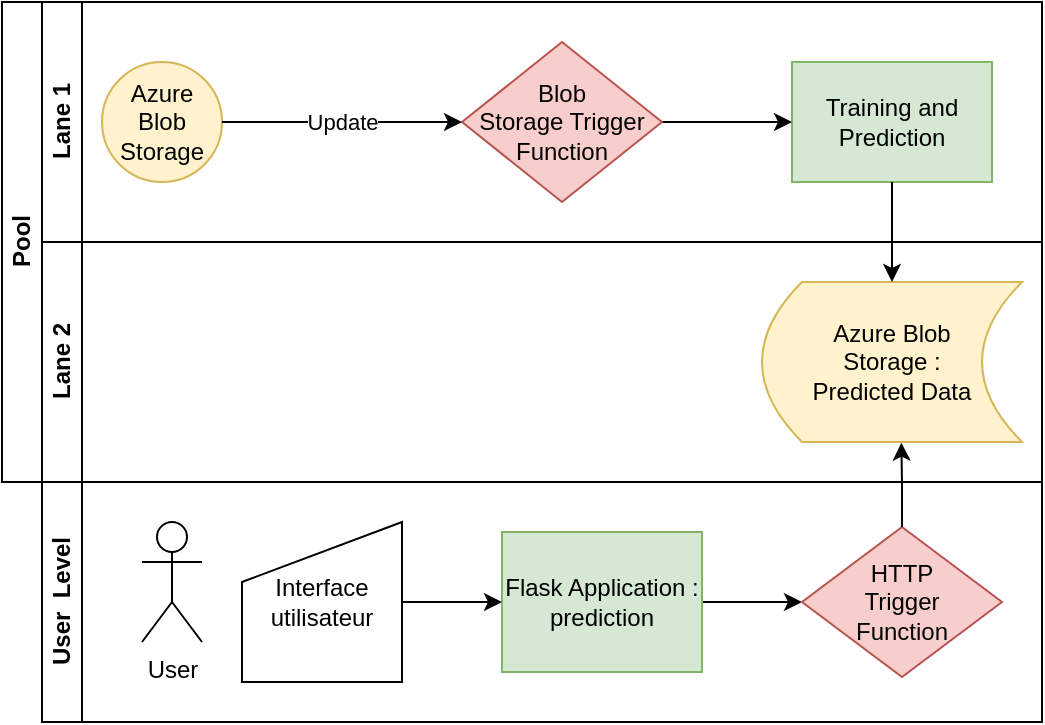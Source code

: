 <mxfile version="20.8.18" type="github">
  <diagram id="prtHgNgQTEPvFCAcTncT" name="Page-1">
    <mxGraphModel dx="579" dy="421" grid="1" gridSize="10" guides="1" tooltips="1" connect="1" arrows="1" fold="1" page="1" pageScale="1" pageWidth="827" pageHeight="1169" math="0" shadow="0">
      <root>
        <mxCell id="0" />
        <mxCell id="1" parent="0" />
        <mxCell id="dNxyNK7c78bLwvsdeMH5-19" value="Pool" style="swimlane;html=1;childLayout=stackLayout;resizeParent=1;resizeParentMax=0;horizontal=0;startSize=20;horizontalStack=0;" parent="1" vertex="1">
          <mxGeometry x="90" y="120" width="520" height="240" as="geometry" />
        </mxCell>
        <mxCell id="dNxyNK7c78bLwvsdeMH5-20" value="Lane 1" style="swimlane;html=1;startSize=20;horizontal=0;" parent="dNxyNK7c78bLwvsdeMH5-19" vertex="1">
          <mxGeometry x="20" width="500" height="120" as="geometry">
            <mxRectangle x="20" width="500" height="30" as="alternateBounds" />
          </mxGeometry>
        </mxCell>
        <mxCell id="dNxyNK7c78bLwvsdeMH5-23" value="Azure Blob Storage" style="ellipse;whiteSpace=wrap;html=1;fillColor=#fff2cc;strokeColor=#d6b656;gradientColor=none;" parent="dNxyNK7c78bLwvsdeMH5-20" vertex="1">
          <mxGeometry x="30" y="30" width="60" height="60" as="geometry" />
        </mxCell>
        <mxCell id="dNxyNK7c78bLwvsdeMH5-24" value="&lt;div&gt;Training and Prediction&lt;br&gt;&lt;/div&gt;" style="rounded=0;whiteSpace=wrap;html=1;fontFamily=Helvetica;fontSize=12;align=center;fillColor=#d5e8d4;strokeColor=#82b366;" parent="dNxyNK7c78bLwvsdeMH5-20" vertex="1">
          <mxGeometry x="375" y="30" width="100" height="60" as="geometry" />
        </mxCell>
        <mxCell id="cA88udlD5yBoszeyD9GS-7" value="" style="edgeStyle=orthogonalEdgeStyle;rounded=0;orthogonalLoop=1;jettySize=auto;html=1;" edge="1" parent="dNxyNK7c78bLwvsdeMH5-20" source="cA88udlD5yBoszeyD9GS-6" target="dNxyNK7c78bLwvsdeMH5-24">
          <mxGeometry relative="1" as="geometry" />
        </mxCell>
        <mxCell id="cA88udlD5yBoszeyD9GS-6" value="&lt;div&gt;Blob &lt;br&gt;&lt;/div&gt;&lt;div&gt;Storage Trigger &lt;br&gt;&lt;/div&gt;&lt;div&gt;Function&lt;/div&gt;" style="rhombus;whiteSpace=wrap;html=1;fontFamily=Helvetica;fontSize=12;align=center;fillColor=#f8cecc;strokeColor=#b85450;" vertex="1" parent="dNxyNK7c78bLwvsdeMH5-20">
          <mxGeometry x="210" y="20" width="100" height="80" as="geometry" />
        </mxCell>
        <mxCell id="cA88udlD5yBoszeyD9GS-39" value="" style="endArrow=classic;html=1;rounded=0;entryX=0;entryY=0.5;entryDx=0;entryDy=0;exitX=1;exitY=0.5;exitDx=0;exitDy=0;" edge="1" parent="dNxyNK7c78bLwvsdeMH5-20" source="dNxyNK7c78bLwvsdeMH5-23" target="cA88udlD5yBoszeyD9GS-6">
          <mxGeometry relative="1" as="geometry">
            <mxPoint x="90" y="70" as="sourcePoint" />
            <mxPoint x="190" y="70" as="targetPoint" />
          </mxGeometry>
        </mxCell>
        <mxCell id="cA88udlD5yBoszeyD9GS-40" value="Update" style="edgeLabel;resizable=0;html=1;align=center;verticalAlign=middle;fillColor=default;gradientColor=none;" connectable="0" vertex="1" parent="cA88udlD5yBoszeyD9GS-39">
          <mxGeometry relative="1" as="geometry" />
        </mxCell>
        <mxCell id="dNxyNK7c78bLwvsdeMH5-21" value="Lane 2" style="swimlane;html=1;startSize=20;horizontal=0;" parent="dNxyNK7c78bLwvsdeMH5-19" vertex="1">
          <mxGeometry x="20" y="120" width="500" height="120" as="geometry" />
        </mxCell>
        <mxCell id="cA88udlD5yBoszeyD9GS-50" value="&lt;div&gt;Azure Blob &lt;br&gt;&lt;/div&gt;&lt;div&gt;Storage : &lt;br&gt;&lt;/div&gt;&lt;div&gt;Predicted Data&lt;br&gt;&lt;/div&gt;" style="shape=dataStorage;whiteSpace=wrap;html=1;fixedSize=1;fillColor=#fff2cc;strokeColor=#d6b656;" vertex="1" parent="dNxyNK7c78bLwvsdeMH5-21">
          <mxGeometry x="360" y="20" width="130" height="80" as="geometry" />
        </mxCell>
        <mxCell id="cA88udlD5yBoszeyD9GS-49" value="" style="edgeStyle=orthogonalEdgeStyle;rounded=0;orthogonalLoop=1;jettySize=auto;html=1;entryX=0.5;entryY=0;entryDx=0;entryDy=0;" edge="1" parent="dNxyNK7c78bLwvsdeMH5-19" source="dNxyNK7c78bLwvsdeMH5-24" target="cA88udlD5yBoszeyD9GS-50">
          <mxGeometry relative="1" as="geometry">
            <mxPoint x="330" y="150" as="targetPoint" />
          </mxGeometry>
        </mxCell>
        <mxCell id="cA88udlD5yBoszeyD9GS-41" value="User&amp;nbsp; Level" style="swimlane;html=1;startSize=20;horizontal=0;" vertex="1" parent="1">
          <mxGeometry x="110" y="360" width="500" height="120" as="geometry" />
        </mxCell>
        <mxCell id="cA88udlD5yBoszeyD9GS-42" value="" style="edgeStyle=orthogonalEdgeStyle;rounded=0;orthogonalLoop=1;jettySize=auto;html=1;" edge="1" parent="cA88udlD5yBoszeyD9GS-41" source="cA88udlD5yBoszeyD9GS-43" target="cA88udlD5yBoszeyD9GS-44">
          <mxGeometry relative="1" as="geometry" />
        </mxCell>
        <mxCell id="cA88udlD5yBoszeyD9GS-43" value="&lt;div&gt;Flask Application : prediction&lt;br&gt;&lt;/div&gt;" style="rounded=0;whiteSpace=wrap;html=1;fontFamily=Helvetica;fontSize=12;align=center;fillColor=#d5e8d4;strokeColor=#82b366;" vertex="1" parent="cA88udlD5yBoszeyD9GS-41">
          <mxGeometry x="230" y="25" width="100" height="70" as="geometry" />
        </mxCell>
        <mxCell id="cA88udlD5yBoszeyD9GS-44" value="&lt;div&gt;HTTP &lt;br&gt;&lt;/div&gt;&lt;div&gt;Trigger &lt;br&gt;&lt;/div&gt;&lt;div&gt;Function&lt;/div&gt;" style="rhombus;whiteSpace=wrap;html=1;fontFamily=Helvetica;fontSize=12;align=center;fillColor=#f8cecc;strokeColor=#b85450;" vertex="1" parent="cA88udlD5yBoszeyD9GS-41">
          <mxGeometry x="380" y="22.5" width="100" height="75" as="geometry" />
        </mxCell>
        <mxCell id="cA88udlD5yBoszeyD9GS-45" value="User" style="shape=umlActor;verticalLabelPosition=bottom;verticalAlign=top;html=1;outlineConnect=0;fillColor=default;gradientColor=none;" vertex="1" parent="cA88udlD5yBoszeyD9GS-41">
          <mxGeometry x="50" y="20" width="30" height="60" as="geometry" />
        </mxCell>
        <mxCell id="cA88udlD5yBoszeyD9GS-46" value="" style="edgeStyle=orthogonalEdgeStyle;rounded=0;orthogonalLoop=1;jettySize=auto;html=1;" edge="1" parent="cA88udlD5yBoszeyD9GS-41" source="cA88udlD5yBoszeyD9GS-47" target="cA88udlD5yBoszeyD9GS-43">
          <mxGeometry relative="1" as="geometry" />
        </mxCell>
        <mxCell id="cA88udlD5yBoszeyD9GS-47" value="Interface utilisateur" style="shape=manualInput;whiteSpace=wrap;html=1;fillColor=default;gradientColor=none;" vertex="1" parent="cA88udlD5yBoszeyD9GS-41">
          <mxGeometry x="100" y="20" width="80" height="80" as="geometry" />
        </mxCell>
        <mxCell id="cA88udlD5yBoszeyD9GS-32" value="" style="edgeStyle=orthogonalEdgeStyle;rounded=0;orthogonalLoop=1;jettySize=auto;html=1;exitX=0.5;exitY=0;exitDx=0;exitDy=0;entryX=0.536;entryY=1.004;entryDx=0;entryDy=0;entryPerimeter=0;" edge="1" parent="1" source="cA88udlD5yBoszeyD9GS-44" target="cA88udlD5yBoszeyD9GS-50">
          <mxGeometry relative="1" as="geometry">
            <mxPoint x="560" y="262.5" as="sourcePoint" />
            <mxPoint x="420" y="330" as="targetPoint" />
          </mxGeometry>
        </mxCell>
      </root>
    </mxGraphModel>
  </diagram>
</mxfile>
